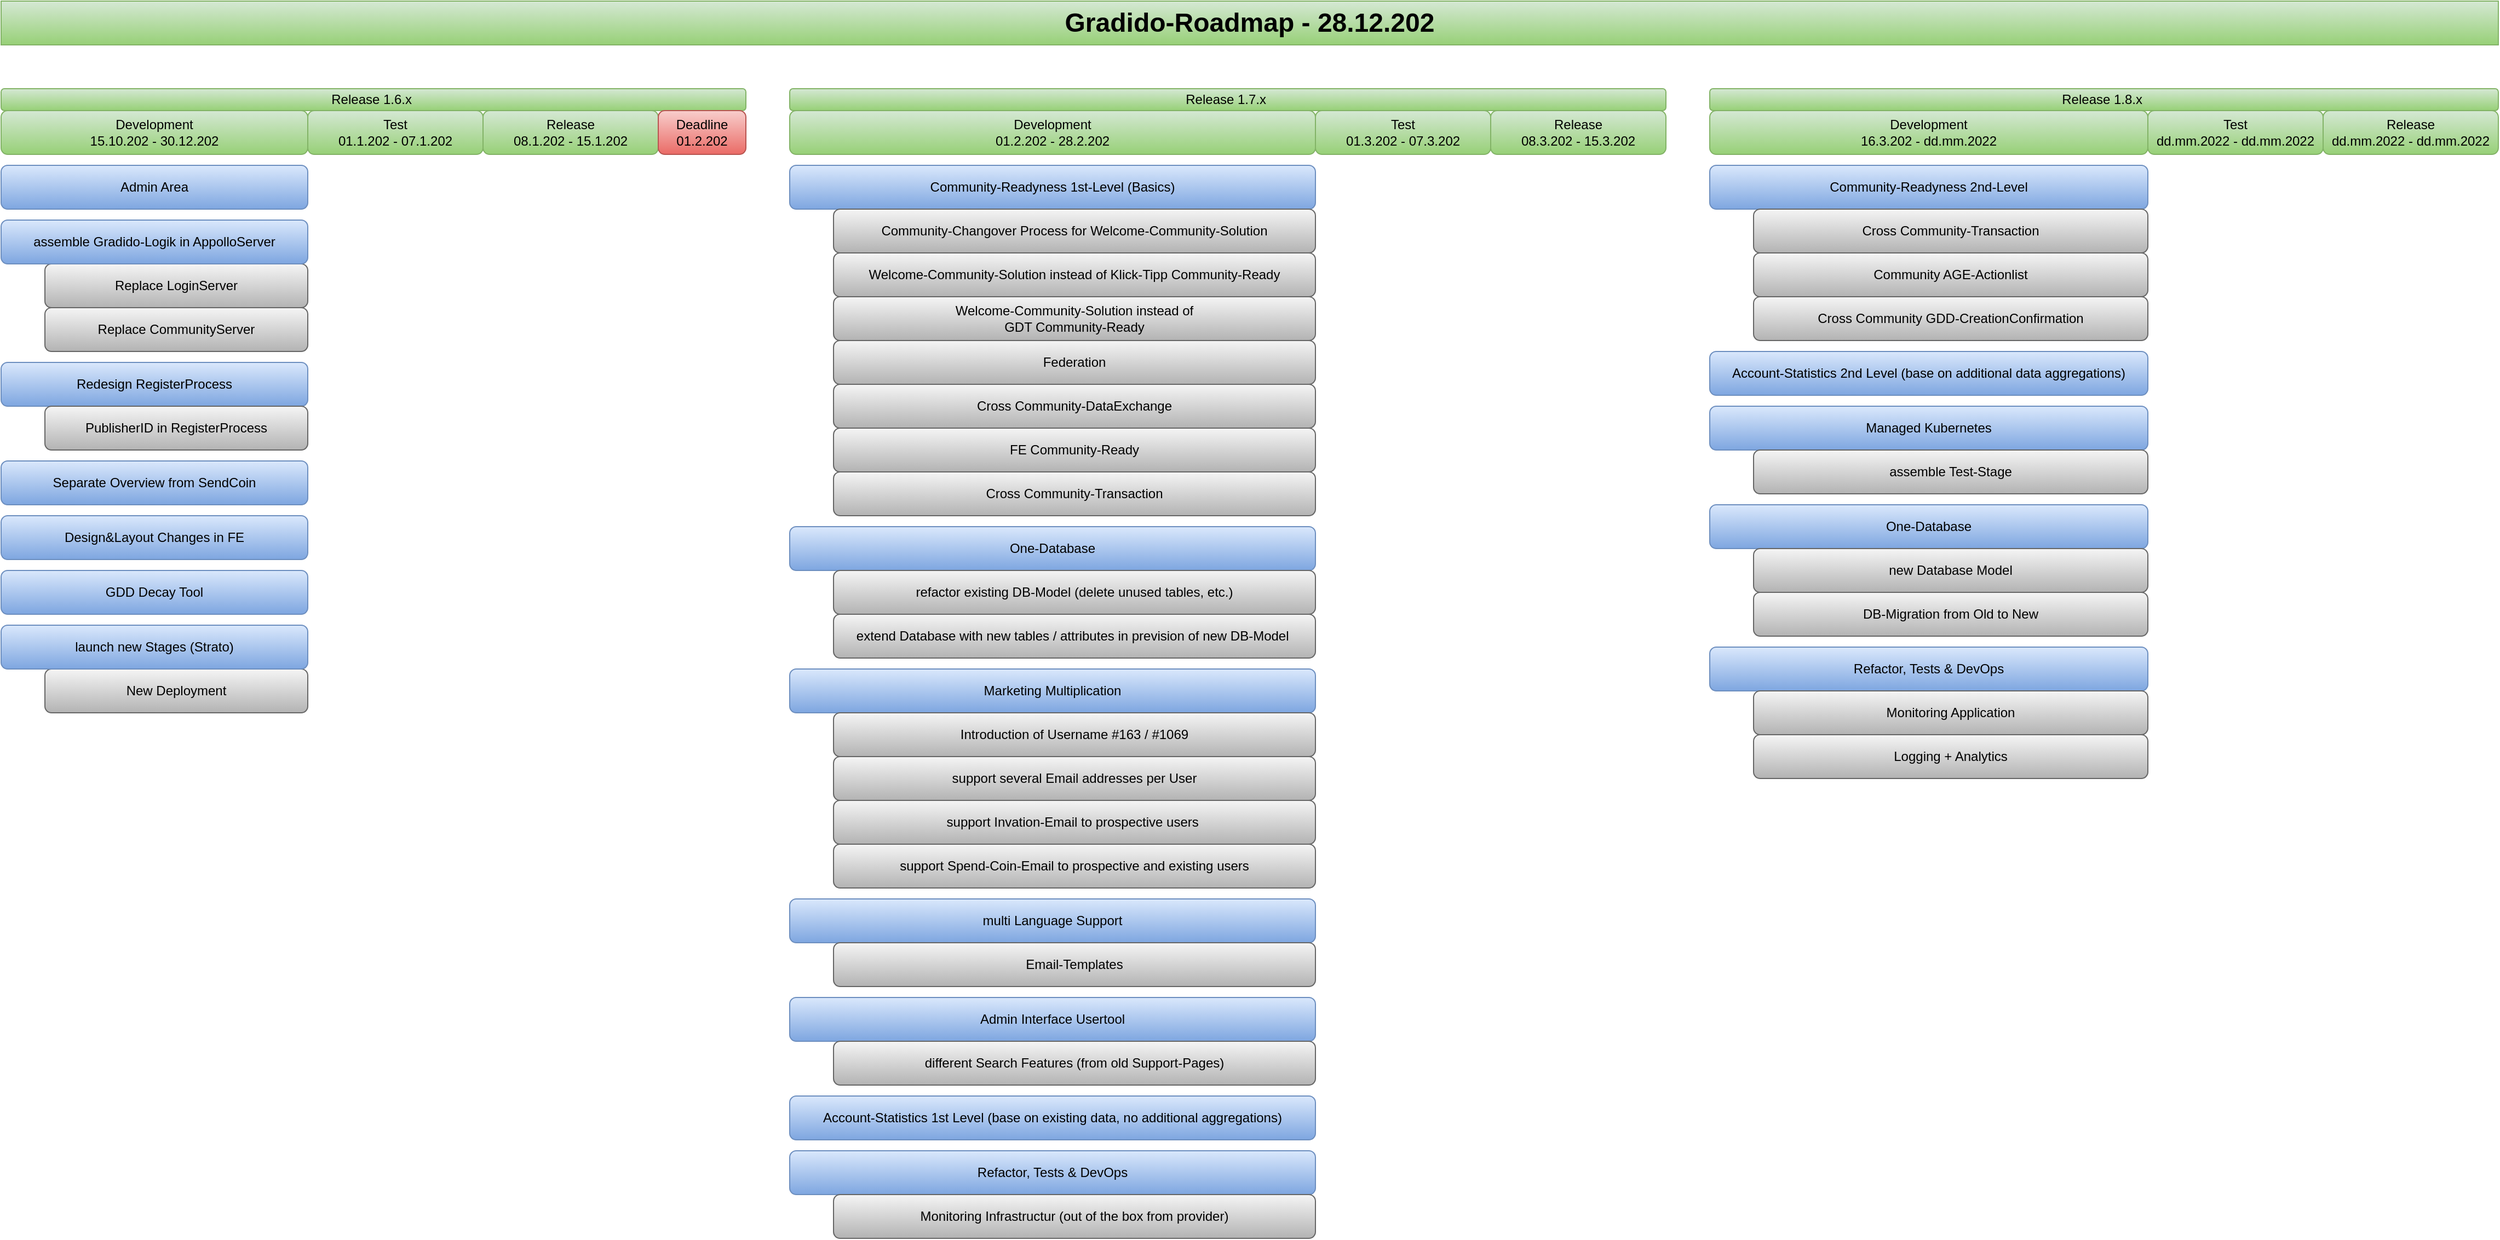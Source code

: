 <mxfile>
    <diagram id="mOoZWHhRWZL_xT8jtYIi" name="Seite-1">
        <mxGraphModel dx="2418" dy="1778" grid="1" gridSize="10" guides="1" tooltips="1" connect="1" arrows="1" fold="1" page="1" pageScale="1" pageWidth="2336" pageHeight="1654" math="0" shadow="0">
            <root>
                <mxCell id="0"/>
                <mxCell id="1" parent="0"/>
                <mxCell id="2" value="Admin Area" style="rounded=1;whiteSpace=wrap;html=1;fillColor=#dae8fc;strokeColor=#6c8ebf;gradientColor=#7ea6e0;" vertex="1" parent="1">
                    <mxGeometry x="40" y="190" width="280" height="40" as="geometry"/>
                </mxCell>
                <mxCell id="3" value="Replace LoginServer" style="rounded=1;whiteSpace=wrap;html=1;fillColor=#f5f5f5;strokeColor=#666666;gradientColor=#b3b3b3;" vertex="1" parent="1">
                    <mxGeometry x="80" y="280" width="240" height="40" as="geometry"/>
                </mxCell>
                <mxCell id="4" value="Replace CommunityServer" style="rounded=1;whiteSpace=wrap;html=1;fillColor=#f5f5f5;strokeColor=#666666;gradientColor=#b3b3b3;" vertex="1" parent="1">
                    <mxGeometry x="80" y="320" width="240" height="40" as="geometry"/>
                </mxCell>
                <mxCell id="5" value="Redesign RegisterProcess" style="rounded=1;whiteSpace=wrap;html=1;fillColor=#dae8fc;strokeColor=#6c8ebf;gradientColor=#7ea6e0;" vertex="1" parent="1">
                    <mxGeometry x="40" y="370" width="280" height="40" as="geometry"/>
                </mxCell>
                <mxCell id="6" value="PublisherID in RegisterProcess" style="rounded=1;whiteSpace=wrap;html=1;fillColor=#f5f5f5;strokeColor=#666666;gradientColor=#b3b3b3;" vertex="1" parent="1">
                    <mxGeometry x="80" y="410" width="240" height="40" as="geometry"/>
                </mxCell>
                <mxCell id="7" value="GDD Decay Tool" style="rounded=1;whiteSpace=wrap;html=1;fillColor=#dae8fc;strokeColor=#6c8ebf;gradientColor=#7ea6e0;" vertex="1" parent="1">
                    <mxGeometry x="40" y="560" width="280" height="40" as="geometry"/>
                </mxCell>
                <mxCell id="8" value="Separate Overview from SendCoin" style="rounded=1;whiteSpace=wrap;html=1;fillColor=#dae8fc;strokeColor=#6c8ebf;gradientColor=#7ea6e0;" vertex="1" parent="1">
                    <mxGeometry x="40" y="460" width="280" height="40" as="geometry"/>
                </mxCell>
                <mxCell id="9" value="Design&amp;amp;Layout Changes in FE" style="rounded=1;whiteSpace=wrap;html=1;fillColor=#dae8fc;strokeColor=#6c8ebf;gradientColor=#7ea6e0;" vertex="1" parent="1">
                    <mxGeometry x="40" y="510" width="280" height="40" as="geometry"/>
                </mxCell>
                <mxCell id="10" value="New Deployment" style="rounded=1;whiteSpace=wrap;html=1;fillColor=#f5f5f5;strokeColor=#666666;gradientColor=#b3b3b3;" vertex="1" parent="1">
                    <mxGeometry x="80" y="650" width="240" height="40" as="geometry"/>
                </mxCell>
                <mxCell id="11" value="Refactor, Tests &amp;amp; DevOps" style="rounded=1;whiteSpace=wrap;html=1;fillColor=#dae8fc;strokeColor=#6c8ebf;gradientColor=#7ea6e0;" vertex="1" parent="1">
                    <mxGeometry x="760" y="1090" width="480" height="40" as="geometry"/>
                </mxCell>
                <mxCell id="12" value="Release 1.6.x&amp;nbsp;" style="rounded=1;whiteSpace=wrap;html=1;fillColor=#d5e8d4;strokeColor=#82b366;gradientColor=#97d077;" vertex="1" parent="1">
                    <mxGeometry x="40" y="120" width="680" height="20" as="geometry"/>
                </mxCell>
                <mxCell id="13" value="Development&lt;br&gt;15.10.202 - 30.12.202" style="rounded=1;whiteSpace=wrap;html=1;fillColor=#d5e8d4;strokeColor=#82b366;gradientColor=#97d077;" vertex="1" parent="1">
                    <mxGeometry x="40" y="140" width="280" height="40" as="geometry"/>
                </mxCell>
                <mxCell id="14" value="Test&lt;br&gt;01.1.202 - 07.1.202" style="rounded=1;whiteSpace=wrap;html=1;fillColor=#d5e8d4;strokeColor=#82b366;gradientColor=#97d077;" vertex="1" parent="1">
                    <mxGeometry x="320" y="140" width="160" height="40" as="geometry"/>
                </mxCell>
                <mxCell id="15" value="Release&lt;br&gt;08.1.202 - 15.1.202" style="rounded=1;whiteSpace=wrap;html=1;fillColor=#d5e8d4;strokeColor=#82b366;gradientColor=#97d077;" vertex="1" parent="1">
                    <mxGeometry x="480" y="140" width="160" height="40" as="geometry"/>
                </mxCell>
                <mxCell id="16" value="Deadline&lt;br&gt;01.2.202" style="rounded=1;whiteSpace=wrap;html=1;fillColor=#f8cecc;strokeColor=#b85450;gradientColor=#ea6b66;" vertex="1" parent="1">
                    <mxGeometry x="640" y="140" width="80" height="40" as="geometry"/>
                </mxCell>
                <mxCell id="17" value="assemble Gradido-Logik in AppolloServer" style="rounded=1;whiteSpace=wrap;html=1;fillColor=#dae8fc;strokeColor=#6c8ebf;gradientColor=#7ea6e0;" vertex="1" parent="1">
                    <mxGeometry x="40" y="240" width="280" height="40" as="geometry"/>
                </mxCell>
                <mxCell id="18" value="launch new Stages (Strato)" style="rounded=1;whiteSpace=wrap;html=1;fillColor=#dae8fc;strokeColor=#6c8ebf;gradientColor=#7ea6e0;" vertex="1" parent="1">
                    <mxGeometry x="40" y="610" width="280" height="40" as="geometry"/>
                </mxCell>
                <mxCell id="19" value="Release 1.7.x&amp;nbsp;" style="rounded=1;whiteSpace=wrap;html=1;fillColor=#d5e8d4;strokeColor=#82b366;gradientColor=#97d077;" vertex="1" parent="1">
                    <mxGeometry x="760" y="120" width="800" height="20" as="geometry"/>
                </mxCell>
                <mxCell id="20" value="Development&lt;br&gt;01.2.202 - 28.2.202" style="rounded=1;whiteSpace=wrap;html=1;fillColor=#d5e8d4;strokeColor=#82b366;gradientColor=#97d077;" vertex="1" parent="1">
                    <mxGeometry x="760" y="140" width="480" height="40" as="geometry"/>
                </mxCell>
                <mxCell id="21" value="Test&lt;br&gt;01.3.202 - 07.3.202" style="rounded=1;whiteSpace=wrap;html=1;fillColor=#d5e8d4;strokeColor=#82b366;gradientColor=#97d077;" vertex="1" parent="1">
                    <mxGeometry x="1240" y="140" width="160" height="40" as="geometry"/>
                </mxCell>
                <mxCell id="22" value="Release&lt;br&gt;08.3.202 - 15.3.202" style="rounded=1;whiteSpace=wrap;html=1;fillColor=#d5e8d4;strokeColor=#82b366;gradientColor=#97d077;" vertex="1" parent="1">
                    <mxGeometry x="1400" y="140" width="160" height="40" as="geometry"/>
                </mxCell>
                <mxCell id="23" value="Admin Interface Usertool" style="rounded=1;whiteSpace=wrap;html=1;fillColor=#dae8fc;strokeColor=#6c8ebf;gradientColor=#7ea6e0;" vertex="1" parent="1">
                    <mxGeometry x="760" y="950" width="480" height="40" as="geometry"/>
                </mxCell>
                <mxCell id="24" value="Community-Readyness 1st-Level (Basics)" style="rounded=1;whiteSpace=wrap;html=1;fillColor=#dae8fc;strokeColor=#6c8ebf;gradientColor=#7ea6e0;" vertex="1" parent="1">
                    <mxGeometry x="760" y="190" width="480" height="40" as="geometry"/>
                </mxCell>
                <mxCell id="25" value="Welcome-Community-Solution instead of Klick-Tipp Community-Ready" style="rounded=1;whiteSpace=wrap;html=1;fillColor=#f5f5f5;strokeColor=#666666;gradientColor=#b3b3b3;" vertex="1" parent="1">
                    <mxGeometry x="800" y="270" width="440" height="40" as="geometry"/>
                </mxCell>
                <mxCell id="26" value="Welcome-Community-Solution instead of&lt;br&gt;GDT Community-Ready" style="rounded=1;whiteSpace=wrap;html=1;fillColor=#f5f5f5;strokeColor=#666666;gradientColor=#b3b3b3;" vertex="1" parent="1">
                    <mxGeometry x="800" y="310" width="440" height="40" as="geometry"/>
                </mxCell>
                <mxCell id="27" value="Federation" style="rounded=1;whiteSpace=wrap;html=1;fillColor=#f5f5f5;strokeColor=#666666;gradientColor=#b3b3b3;" vertex="1" parent="1">
                    <mxGeometry x="800" y="350" width="440" height="40" as="geometry"/>
                </mxCell>
                <mxCell id="28" value="Cross Community-DataExchange" style="rounded=1;whiteSpace=wrap;html=1;fillColor=#f5f5f5;strokeColor=#666666;gradientColor=#b3b3b3;" vertex="1" parent="1">
                    <mxGeometry x="800" y="390" width="440" height="40" as="geometry"/>
                </mxCell>
                <mxCell id="29" value="Account-Statistics 1st Level (base on existing data, no additional aggregations)" style="rounded=1;whiteSpace=wrap;html=1;fillColor=#dae8fc;strokeColor=#6c8ebf;gradientColor=#7ea6e0;" vertex="1" parent="1">
                    <mxGeometry x="760" y="1040" width="480" height="40" as="geometry"/>
                </mxCell>
                <mxCell id="30" value="FE Community-Ready" style="rounded=1;whiteSpace=wrap;html=1;fillColor=#f5f5f5;strokeColor=#666666;gradientColor=#b3b3b3;" vertex="1" parent="1">
                    <mxGeometry x="800" y="430" width="440" height="40" as="geometry"/>
                </mxCell>
                <mxCell id="31" value="Cross Community-Transaction" style="rounded=1;whiteSpace=wrap;html=1;fillColor=#f5f5f5;strokeColor=#666666;gradientColor=#b3b3b3;" vertex="1" parent="1">
                    <mxGeometry x="800" y="470" width="440" height="40" as="geometry"/>
                </mxCell>
                <mxCell id="32" value="Marketing Multiplication" style="rounded=1;whiteSpace=wrap;html=1;fillColor=#dae8fc;strokeColor=#6c8ebf;gradientColor=#7ea6e0;" vertex="1" parent="1">
                    <mxGeometry x="760" y="650" width="480" height="40" as="geometry"/>
                </mxCell>
                <mxCell id="33" value="Introduction of Username #163 / #1069" style="rounded=1;whiteSpace=wrap;html=1;fillColor=#f5f5f5;strokeColor=#666666;gradientColor=#b3b3b3;" vertex="1" parent="1">
                    <mxGeometry x="800" y="690" width="440" height="40" as="geometry"/>
                </mxCell>
                <mxCell id="34" value="Release 1.8.x&amp;nbsp;" style="rounded=1;whiteSpace=wrap;html=1;fillColor=#d5e8d4;strokeColor=#82b366;gradientColor=#97d077;" vertex="1" parent="1">
                    <mxGeometry x="1600" y="120" width="720" height="20" as="geometry"/>
                </mxCell>
                <mxCell id="35" value="Development&lt;br&gt;16.3.202 - dd.mm.2022" style="rounded=1;whiteSpace=wrap;html=1;fillColor=#d5e8d4;strokeColor=#82b366;gradientColor=#97d077;" vertex="1" parent="1">
                    <mxGeometry x="1600" y="140" width="400" height="40" as="geometry"/>
                </mxCell>
                <mxCell id="36" value="Test&lt;br&gt;dd.mm.2022 - dd.mm.2022" style="rounded=1;whiteSpace=wrap;html=1;fillColor=#d5e8d4;strokeColor=#82b366;gradientColor=#97d077;" vertex="1" parent="1">
                    <mxGeometry x="2000" y="140" width="160" height="40" as="geometry"/>
                </mxCell>
                <mxCell id="37" value="Release&lt;br&gt;dd.mm.2022 - dd.mm.2022" style="rounded=1;whiteSpace=wrap;html=1;fillColor=#d5e8d4;strokeColor=#82b366;gradientColor=#97d077;" vertex="1" parent="1">
                    <mxGeometry x="2160" y="140" width="160" height="40" as="geometry"/>
                </mxCell>
                <mxCell id="38" value="Community-Readyness 2nd-Level" style="rounded=1;whiteSpace=wrap;html=1;fillColor=#dae8fc;strokeColor=#6c8ebf;gradientColor=#7ea6e0;" vertex="1" parent="1">
                    <mxGeometry x="1600" y="190" width="400" height="40" as="geometry"/>
                </mxCell>
                <mxCell id="39" value="Account-Statistics 2nd Level (base on additional data aggregations)" style="rounded=1;whiteSpace=wrap;html=1;fillColor=#dae8fc;strokeColor=#6c8ebf;gradientColor=#7ea6e0;" vertex="1" parent="1">
                    <mxGeometry x="1600" y="360" width="400" height="40" as="geometry"/>
                </mxCell>
                <mxCell id="40" value="Cross Community-Transaction" style="rounded=1;whiteSpace=wrap;html=1;fillColor=#f5f5f5;strokeColor=#666666;gradientColor=#b3b3b3;" vertex="1" parent="1">
                    <mxGeometry x="1640" y="230" width="360" height="40" as="geometry"/>
                </mxCell>
                <mxCell id="41" value="Community AGE-Actionlist" style="rounded=1;whiteSpace=wrap;html=1;fillColor=#f5f5f5;strokeColor=#666666;gradientColor=#b3b3b3;" vertex="1" parent="1">
                    <mxGeometry x="1640" y="270" width="360" height="40" as="geometry"/>
                </mxCell>
                <mxCell id="42" value="Cross Community GDD-CreationConfirmation" style="rounded=1;whiteSpace=wrap;html=1;fillColor=#f5f5f5;strokeColor=#666666;gradientColor=#b3b3b3;" vertex="1" parent="1">
                    <mxGeometry x="1640" y="310" width="360" height="40" as="geometry"/>
                </mxCell>
                <mxCell id="43" value="Managed Kubernetes" style="rounded=1;whiteSpace=wrap;html=1;fillColor=#dae8fc;strokeColor=#6c8ebf;gradientColor=#7ea6e0;" vertex="1" parent="1">
                    <mxGeometry x="1600" y="410" width="400" height="40" as="geometry"/>
                </mxCell>
                <mxCell id="44" value="assemble Test-Stage" style="rounded=1;whiteSpace=wrap;html=1;fillColor=#f5f5f5;strokeColor=#666666;gradientColor=#b3b3b3;" vertex="1" parent="1">
                    <mxGeometry x="1640" y="450" width="360" height="40" as="geometry"/>
                </mxCell>
                <mxCell id="45" value="Monitoring Infrastructur (out of the box from provider)" style="rounded=1;whiteSpace=wrap;html=1;fillColor=#f5f5f5;strokeColor=#666666;gradientColor=#b3b3b3;" vertex="1" parent="1">
                    <mxGeometry x="800" y="1130" width="440" height="40" as="geometry"/>
                </mxCell>
                <mxCell id="46" value="One-Database" style="rounded=1;whiteSpace=wrap;html=1;fillColor=#dae8fc;strokeColor=#6c8ebf;gradientColor=#7ea6e0;" vertex="1" parent="1">
                    <mxGeometry x="760" y="520" width="480" height="40" as="geometry"/>
                </mxCell>
                <mxCell id="47" value="refactor existing DB-Model (delete unused tables, etc.)" style="rounded=1;whiteSpace=wrap;html=1;fillColor=#f5f5f5;strokeColor=#666666;gradientColor=#b3b3b3;" vertex="1" parent="1">
                    <mxGeometry x="800" y="560" width="440" height="40" as="geometry"/>
                </mxCell>
                <mxCell id="48" value="One-Database" style="rounded=1;whiteSpace=wrap;html=1;fillColor=#dae8fc;strokeColor=#6c8ebf;gradientColor=#7ea6e0;" vertex="1" parent="1">
                    <mxGeometry x="1600" y="500" width="400" height="40" as="geometry"/>
                </mxCell>
                <mxCell id="49" value="new Database Model" style="rounded=1;whiteSpace=wrap;html=1;fillColor=#f5f5f5;strokeColor=#666666;gradientColor=#b3b3b3;" vertex="1" parent="1">
                    <mxGeometry x="1640" y="540" width="360" height="40" as="geometry"/>
                </mxCell>
                <mxCell id="50" value="DB-Migration from Old to New" style="rounded=1;whiteSpace=wrap;html=1;fillColor=#f5f5f5;strokeColor=#666666;gradientColor=#b3b3b3;" vertex="1" parent="1">
                    <mxGeometry x="1640" y="580" width="360" height="40" as="geometry"/>
                </mxCell>
                <mxCell id="51" value="multi Language Support" style="rounded=1;whiteSpace=wrap;html=1;fillColor=#dae8fc;strokeColor=#6c8ebf;gradientColor=#7ea6e0;" vertex="1" parent="1">
                    <mxGeometry x="760" y="860" width="480" height="40" as="geometry"/>
                </mxCell>
                <mxCell id="52" value="Email-Templates" style="rounded=1;whiteSpace=wrap;html=1;fillColor=#f5f5f5;strokeColor=#666666;gradientColor=#b3b3b3;" vertex="1" parent="1">
                    <mxGeometry x="800" y="900" width="440" height="40" as="geometry"/>
                </mxCell>
                <mxCell id="53" value="support several Email addresses per User" style="rounded=1;whiteSpace=wrap;html=1;fillColor=#f5f5f5;strokeColor=#666666;gradientColor=#b3b3b3;" vertex="1" parent="1">
                    <mxGeometry x="800" y="730" width="440" height="40" as="geometry"/>
                </mxCell>
                <mxCell id="54" value="support Invation-Email to prospective users&amp;nbsp;" style="rounded=1;whiteSpace=wrap;html=1;fillColor=#f5f5f5;strokeColor=#666666;gradientColor=#b3b3b3;" vertex="1" parent="1">
                    <mxGeometry x="800" y="770" width="440" height="40" as="geometry"/>
                </mxCell>
                <mxCell id="55" value="support Spend-Coin-Email to prospective and existing users" style="rounded=1;whiteSpace=wrap;html=1;fillColor=#f5f5f5;strokeColor=#666666;gradientColor=#b3b3b3;" vertex="1" parent="1">
                    <mxGeometry x="800" y="810" width="440" height="40" as="geometry"/>
                </mxCell>
                <mxCell id="56" value="different Search Features (from old Support-Pages)" style="rounded=1;whiteSpace=wrap;html=1;fillColor=#f5f5f5;strokeColor=#666666;gradientColor=#b3b3b3;" vertex="1" parent="1">
                    <mxGeometry x="800" y="990" width="440" height="40" as="geometry"/>
                </mxCell>
                <mxCell id="57" value="Refactor, Tests &amp;amp; DevOps" style="rounded=1;whiteSpace=wrap;html=1;fillColor=#dae8fc;strokeColor=#6c8ebf;gradientColor=#7ea6e0;" vertex="1" parent="1">
                    <mxGeometry x="1600" y="630" width="400" height="40" as="geometry"/>
                </mxCell>
                <mxCell id="58" value="Monitoring Application" style="rounded=1;whiteSpace=wrap;html=1;fillColor=#f5f5f5;strokeColor=#666666;gradientColor=#b3b3b3;" vertex="1" parent="1">
                    <mxGeometry x="1640" y="670" width="360" height="40" as="geometry"/>
                </mxCell>
                <mxCell id="59" value="Logging + Analytics" style="rounded=1;whiteSpace=wrap;html=1;fillColor=#f5f5f5;strokeColor=#666666;gradientColor=#b3b3b3;" vertex="1" parent="1">
                    <mxGeometry x="1640" y="710" width="360" height="40" as="geometry"/>
                </mxCell>
                <mxCell id="60" value="extend Database with new tables / attributes in prevision of new DB-Model&amp;nbsp;" style="rounded=1;whiteSpace=wrap;html=1;fillColor=#f5f5f5;strokeColor=#666666;gradientColor=#b3b3b3;" vertex="1" parent="1">
                    <mxGeometry x="800" y="600" width="440" height="40" as="geometry"/>
                </mxCell>
                <mxCell id="61" value="Community-Changover Process for Welcome-Community-Solution" style="rounded=1;whiteSpace=wrap;html=1;fillColor=#f5f5f5;strokeColor=#666666;gradientColor=#b3b3b3;" vertex="1" parent="1">
                    <mxGeometry x="800" y="230" width="440" height="40" as="geometry"/>
                </mxCell>
                <mxCell id="62" value="&lt;font style=&quot;font-size: 24px&quot;&gt;&lt;b&gt;Gradido-Roadmap - 28.12.202&lt;/b&gt;&lt;/font&gt;" style="text;html=1;strokeColor=#82b366;fillColor=#d5e8d4;align=center;verticalAlign=middle;whiteSpace=wrap;rounded=0;fontSize=20;gradientColor=#97d077;" vertex="1" parent="1">
                    <mxGeometry x="40" y="40" width="2280" height="40" as="geometry"/>
                </mxCell>
            </root>
        </mxGraphModel>
    </diagram>
</mxfile>